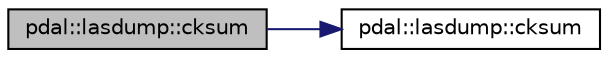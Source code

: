 digraph "pdal::lasdump::cksum"
{
  edge [fontname="Helvetica",fontsize="10",labelfontname="Helvetica",labelfontsize="10"];
  node [fontname="Helvetica",fontsize="10",shape=record];
  rankdir="LR";
  Node1 [label="pdal::lasdump::cksum",height=0.2,width=0.4,color="black", fillcolor="grey75", style="filled", fontcolor="black"];
  Node1 -> Node2 [color="midnightblue",fontsize="10",style="solid",fontname="Helvetica"];
  Node2 [label="pdal::lasdump::cksum",height=0.2,width=0.4,color="black", fillcolor="white", style="filled",URL="$namespacepdal_1_1lasdump.html#a65aaa17f6d645ce914ff71a947f7198b"];
}

